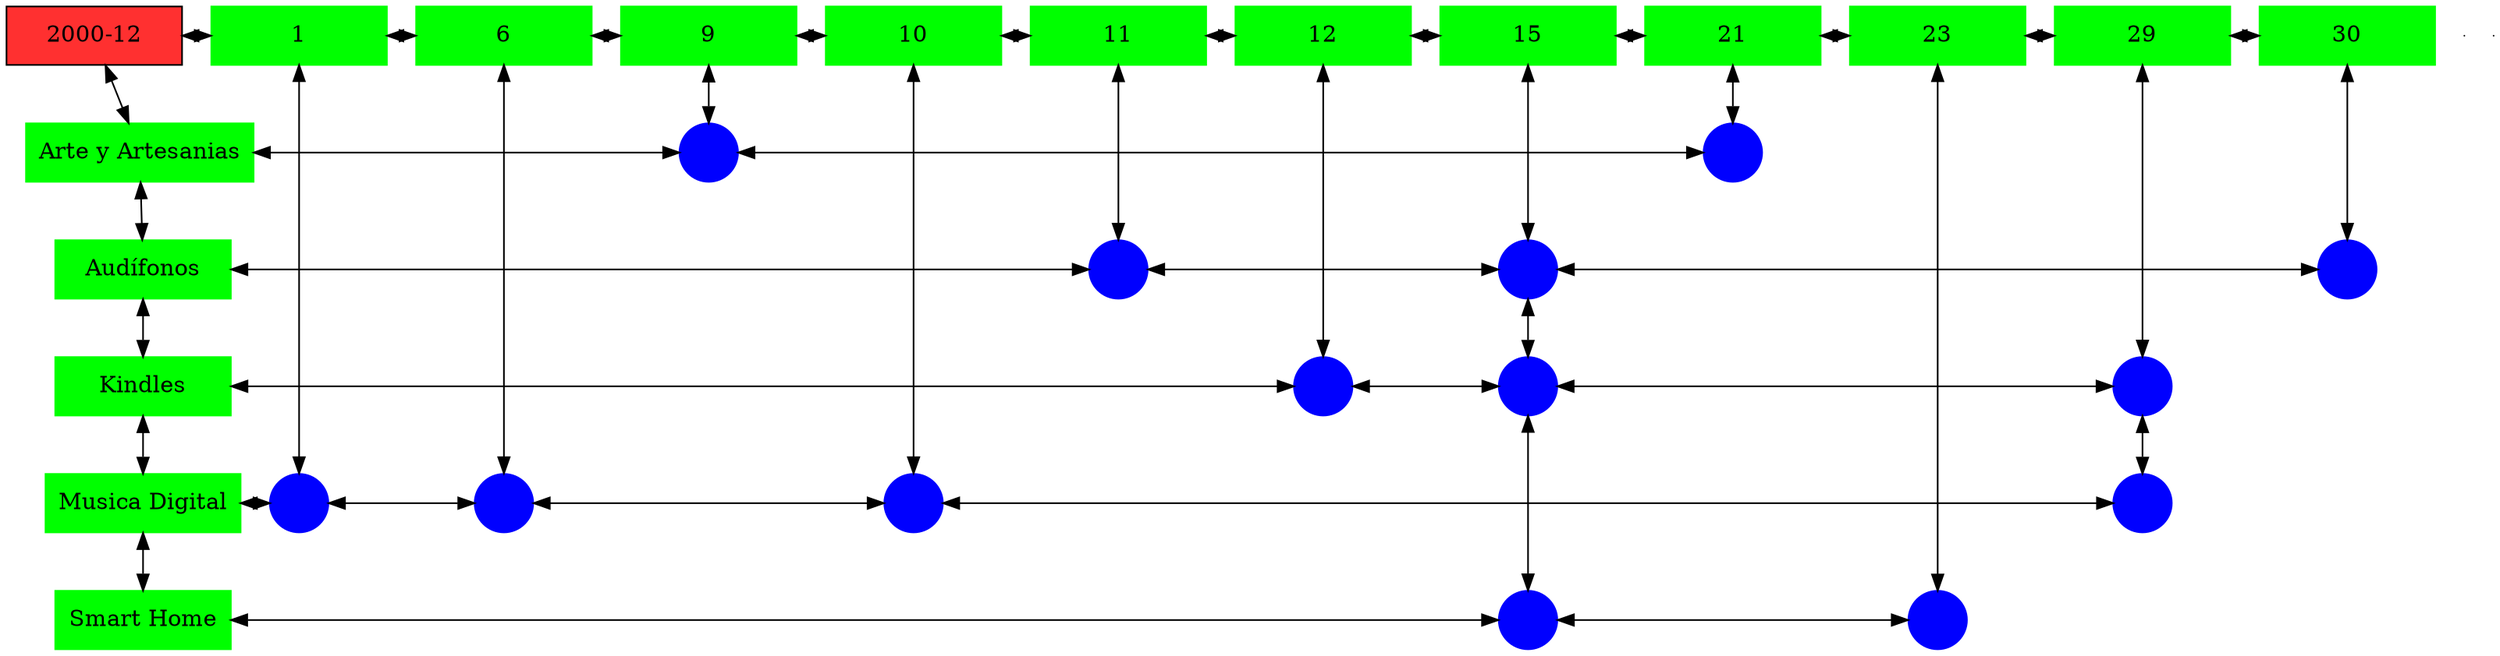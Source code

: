 digraph G{
node[shape="box"];
nodeMt[ label = "2000-12", width = 1.5, style = filled, fillcolor = firebrick1, group = 1 ];
e0[ shape = point, width = 0 ];
e1[ shape = point, width = 0 ];
node0xc001e88fa0[label="1",color=green,style =filled,width = 1.5 group=1];
nodeMt->node0xc001e88fa0[dir="both"];
{rank=same;nodeMt;node0xc001e88fa0;}
node0xc002216550[label="6",color=green,style =filled,width = 1.5 group=6];
node0xc001e88fa0->node0xc002216550[dir="both"];
{rank=same;node0xc001e88fa0;node0xc002216550;}
node0xc001e62550[label="9",color=green,style =filled,width = 1.5 group=9];
node0xc002216550->node0xc001e62550[dir="both"];
{rank=same;node0xc002216550;node0xc001e62550;}
node0xc002137b30[label="10",color=green,style =filled,width = 1.5 group=10];
node0xc001e62550->node0xc002137b30[dir="both"];
{rank=same;node0xc001e62550;node0xc002137b30;}
node0xc001e6ff90[label="11",color=green,style =filled,width = 1.5 group=11];
node0xc002137b30->node0xc001e6ff90[dir="both"];
{rank=same;node0xc002137b30;node0xc001e6ff90;}
node0xc002239b80[label="12",color=green,style =filled,width = 1.5 group=12];
node0xc001e6ff90->node0xc002239b80[dir="both"];
{rank=same;node0xc001e6ff90;node0xc002239b80;}
node0xc001e47c70[label="15",color=green,style =filled,width = 1.5 group=15];
node0xc002239b80->node0xc001e47c70[dir="both"];
{rank=same;node0xc002239b80;node0xc001e47c70;}
node0xc002222780[label="21",color=green,style =filled,width = 1.5 group=21];
node0xc001e47c70->node0xc002222780[dir="both"];
{rank=same;node0xc001e47c70;node0xc002222780;}
node0xc002239680[label="23",color=green,style =filled,width = 1.5 group=23];
node0xc002222780->node0xc002239680[dir="both"];
{rank=same;node0xc002222780;node0xc002239680;}
node0xc001ecbe00[label="29",color=green,style =filled,width = 1.5 group=29];
node0xc002239680->node0xc001ecbe00[dir="both"];
{rank=same;node0xc002239680;node0xc001ecbe00;}
node0xc0022bd3b0[label="30",color=green,style =filled,width = 1.5 group=30];
node0xc001ecbe00->node0xc0022bd3b0[dir="both"];
{rank=same;node0xc001ecbe00;node0xc0022bd3b0;}
node0xc001e62500[label="Arte y Artesanias",color=green,style =filled width = 1.5 group=1];
node0xc001e5c900[label="",color=blue,style =filled, width = 0.5 group=9 shape=circle];
node0xc001e62500->node0xc001e5c900[dir="both"];
{rank=same;node0xc001e62500;node0xc001e5c900;}
node0xc002219880[label="",color=blue,style =filled, width = 0.5 group=21 shape=circle];
node0xc001e5c900->node0xc002219880[dir="both"];
{rank=same;node0xc002219880;node0xc001e5c900;}
node0xc001e6ff40[label="Audífonos",color=green,style =filled width = 1.5 group=1];
node0xc001e74980[label="",color=blue,style =filled, width = 0.5 group=11 shape=circle];
node0xc001e6ff40->node0xc001e74980[dir="both"];
{rank=same;node0xc001e6ff40;node0xc001e74980;}
node0xc002038400[label="",color=blue,style =filled, width = 0.5 group=15 shape=circle];
node0xc001e74980->node0xc002038400[dir="both"];
{rank=same;node0xc002038400;node0xc001e74980;}
node0xc0022c6380[label="",color=blue,style =filled, width = 0.5 group=30 shape=circle];
node0xc002038400->node0xc0022c6380[dir="both"];
{rank=same;node0xc0022c6380;node0xc002038400;}
node0xc001e47c20[label="Kindles",color=green,style =filled width = 1.5 group=1];
node0xc002246500[label="",color=blue,style =filled, width = 0.5 group=12 shape=circle];
node0xc001e47c20->node0xc002246500[dir="both"];
{rank=same;node0xc001e47c20;node0xc002246500;}
node0xc001e45200[label="",color=blue,style =filled, width = 0.5 group=15 shape=circle];
node0xc002246500->node0xc001e45200[dir="both"];
{rank=same;node0xc001e45200;node0xc002246500;}
node0xc001ed2c80[label="",color=blue,style =filled, width = 0.5 group=29 shape=circle];
node0xc001e45200->node0xc001ed2c80[dir="both"];
{rank=same;node0xc001ed2c80;node0xc001e45200;}
node0xc001e88f50[label="Musica Digital",color=green,style =filled width = 1.5 group=1];
node0xc001e8a500[label="",color=blue,style =filled, width = 0.5 group=1 shape=circle];
node0xc001e88f50->node0xc001e8a500[dir="both"];
{rank=same;node0xc001e88f50;node0xc001e8a500;}
node0xc002203b80[label="",color=blue,style =filled, width = 0.5 group=6 shape=circle];
node0xc001e8a500->node0xc002203b80[dir="both"];
{rank=same;node0xc002203b80;node0xc001e8a500;}
node0xc00213e900[label="",color=blue,style =filled, width = 0.5 group=10 shape=circle];
node0xc002203b80->node0xc00213e900[dir="both"];
{rank=same;node0xc00213e900;node0xc002203b80;}
node0xc002198e00[label="",color=blue,style =filled, width = 0.5 group=29 shape=circle];
node0xc00213e900->node0xc002198e00[dir="both"];
{rank=same;node0xc002198e00;node0xc00213e900;}
node0xc002124aa0[label="Smart Home",color=green,style =filled width = 1.5 group=1];
node0xc00212a300[label="",color=blue,style =filled, width = 0.5 group=15 shape=circle];
node0xc002124aa0->node0xc00212a300[dir="both"];
{rank=same;node0xc002124aa0;node0xc00212a300;}
node0xc002246080[label="",color=blue,style =filled, width = 0.5 group=23 shape=circle];
node0xc00212a300->node0xc002246080[dir="both"];
{rank=same;node0xc002246080;node0xc00212a300;}
node0xc001e88fa0->node0xc001e8a500[dir="both"];
node0xc002216550->node0xc002203b80[dir="both"];
node0xc001e62550->node0xc001e5c900[dir="both"];
node0xc002137b30->node0xc00213e900[dir="both"];
node0xc001e6ff90->node0xc001e74980[dir="both"];
node0xc002239b80->node0xc002246500[dir="both"];
node0xc001e47c70->node0xc002038400[dir="both"];
node0xc002038400->node0xc001e45200[dir="both"];
node0xc001e45200->node0xc00212a300[dir="both"];
node0xc002222780->node0xc002219880[dir="both"];
node0xc002239680->node0xc002246080[dir="both"];
node0xc001ecbe00->node0xc001ed2c80[dir="both"];
node0xc001ed2c80->node0xc002198e00[dir="both"];
node0xc0022bd3b0->node0xc0022c6380[dir="both"];
nodeMt->node0xc001e62500[dir="both"];
node0xc001e62500->node0xc001e6ff40[dir="both"];
node0xc001e6ff40->node0xc001e47c20[dir="both"];
node0xc001e47c20->node0xc001e88f50[dir="both"];
node0xc001e88f50->node0xc002124aa0[dir="both"];
}
